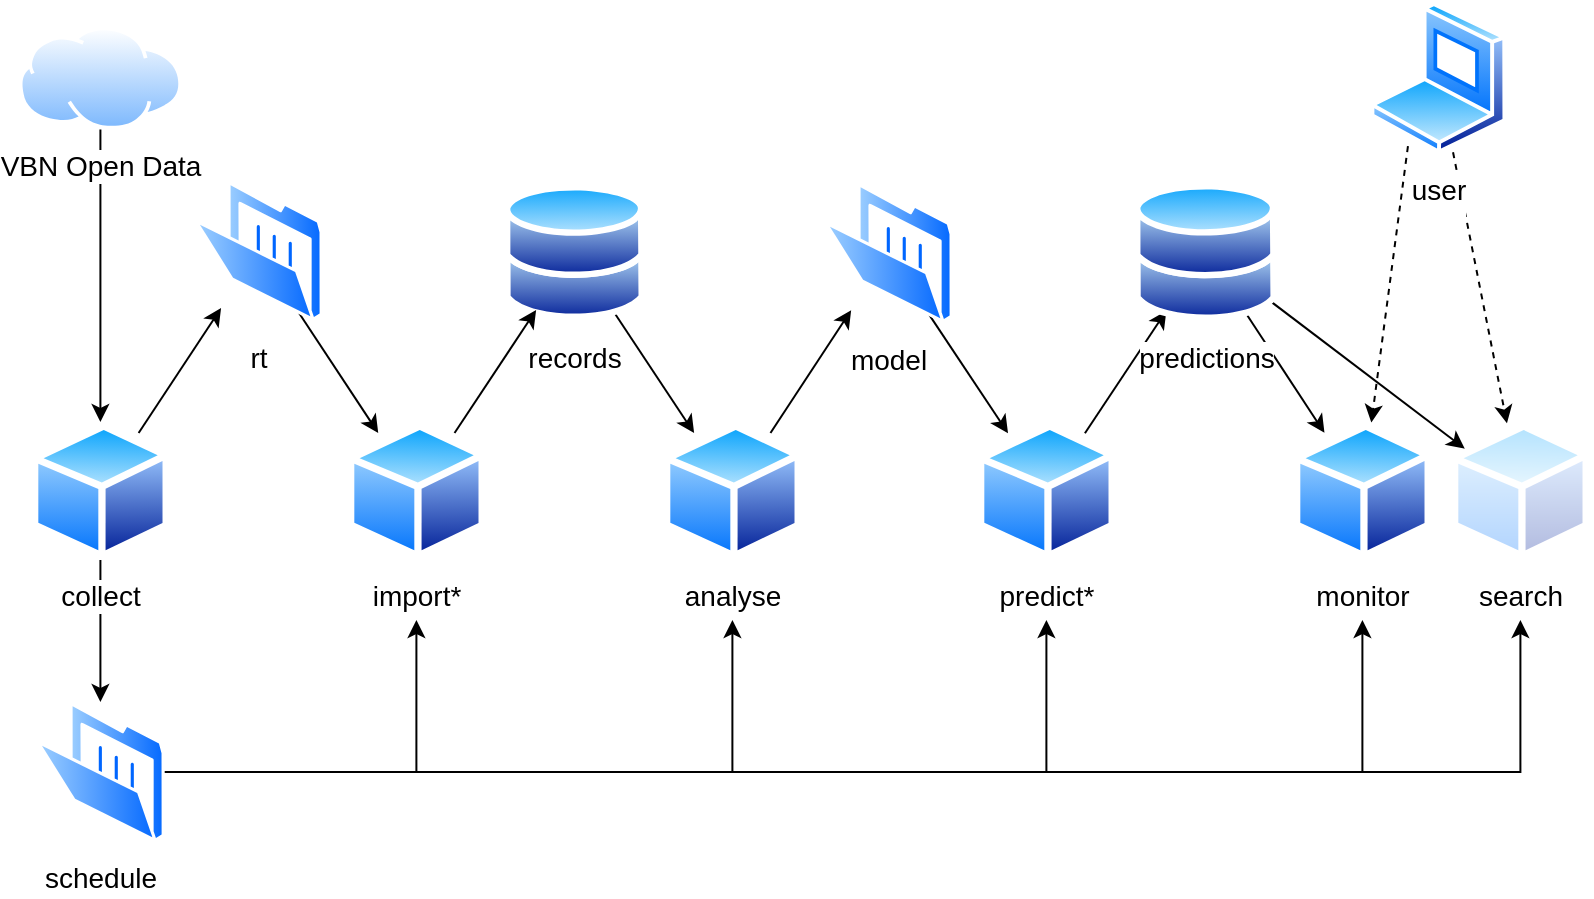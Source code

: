 <mxfile version="13.6.2" type="github">
  <diagram id="gD4YqOCgDvATL1Xq6Jel" name="Page-1">
    <mxGraphModel dx="808" dy="672" grid="1" gridSize="10" guides="1" tooltips="1" connect="1" arrows="1" fold="1" page="1" pageScale="1" pageWidth="827" pageHeight="1169" math="0" shadow="0">
      <root>
        <mxCell id="0" />
        <mxCell id="1" parent="0" />
        <mxCell id="Xw7_9tgWDwV0MpN7s_Og-26" style="edgeStyle=none;rounded=0;orthogonalLoop=1;jettySize=auto;html=1;" edge="1" parent="1" source="Xw7_9tgWDwV0MpN7s_Og-1" target="Xw7_9tgWDwV0MpN7s_Og-8">
          <mxGeometry relative="1" as="geometry" />
        </mxCell>
        <mxCell id="Xw7_9tgWDwV0MpN7s_Og-1" value="&lt;div style=&quot;font-size: 14px;&quot;&gt;records&lt;/div&gt;" style="aspect=fixed;perimeter=ellipsePerimeter;html=1;align=center;shadow=0;dashed=0;spacingTop=3;image;image=img/lib/active_directory/databases.svg;fontSize=14;" vertex="1" parent="1">
          <mxGeometry x="267" y="220.5" width="70.41" height="69" as="geometry" />
        </mxCell>
        <mxCell id="Xw7_9tgWDwV0MpN7s_Og-32" style="edgeStyle=orthogonalEdgeStyle;rounded=0;orthogonalLoop=1;jettySize=auto;html=1;targetPerimeterSpacing=30;" edge="1" parent="1" source="Xw7_9tgWDwV0MpN7s_Og-2" target="Xw7_9tgWDwV0MpN7s_Og-8">
          <mxGeometry relative="1" as="geometry" />
        </mxCell>
        <mxCell id="Xw7_9tgWDwV0MpN7s_Og-33" style="edgeStyle=orthogonalEdgeStyle;rounded=0;orthogonalLoop=1;jettySize=auto;html=1;targetPerimeterSpacing=30;" edge="1" parent="1" source="Xw7_9tgWDwV0MpN7s_Og-2" target="Xw7_9tgWDwV0MpN7s_Og-10">
          <mxGeometry relative="1" as="geometry" />
        </mxCell>
        <mxCell id="Xw7_9tgWDwV0MpN7s_Og-34" style="edgeStyle=orthogonalEdgeStyle;rounded=0;orthogonalLoop=1;jettySize=auto;html=1;targetPerimeterSpacing=30;" edge="1" parent="1" source="Xw7_9tgWDwV0MpN7s_Og-2" target="Xw7_9tgWDwV0MpN7s_Og-11">
          <mxGeometry relative="1" as="geometry" />
        </mxCell>
        <mxCell id="Xw7_9tgWDwV0MpN7s_Og-35" style="edgeStyle=orthogonalEdgeStyle;rounded=0;orthogonalLoop=1;jettySize=auto;html=1;elbow=vertical;targetPerimeterSpacing=30;" edge="1" parent="1" source="Xw7_9tgWDwV0MpN7s_Og-2" target="Xw7_9tgWDwV0MpN7s_Og-12">
          <mxGeometry relative="1" as="geometry" />
        </mxCell>
        <mxCell id="Xw7_9tgWDwV0MpN7s_Og-38" style="edgeStyle=orthogonalEdgeStyle;rounded=0;orthogonalLoop=1;jettySize=auto;html=1;targetPerimeterSpacing=30;fontSize=14;" edge="1" parent="1" source="Xw7_9tgWDwV0MpN7s_Og-2" target="Xw7_9tgWDwV0MpN7s_Og-6">
          <mxGeometry relative="1" as="geometry" />
        </mxCell>
        <mxCell id="Xw7_9tgWDwV0MpN7s_Og-2" value="&lt;div style=&quot;font-size: 14px;&quot;&gt;schedule&lt;/div&gt;" style="aspect=fixed;perimeter=ellipsePerimeter;html=1;align=center;shadow=0;dashed=0;spacingTop=3;image;image=img/lib/active_directory/folder_open.svg;fontSize=14;" vertex="1" parent="1">
          <mxGeometry x="33.01" y="480" width="64.4" height="70" as="geometry" />
        </mxCell>
        <mxCell id="Xw7_9tgWDwV0MpN7s_Og-19" style="edgeStyle=orthogonalEdgeStyle;rounded=0;orthogonalLoop=1;jettySize=auto;html=1;exitX=0.5;exitY=1;exitDx=0;exitDy=0;entryX=0.5;entryY=0;entryDx=0;entryDy=0;" edge="1" parent="1" source="Xw7_9tgWDwV0MpN7s_Og-3" target="Xw7_9tgWDwV0MpN7s_Og-4">
          <mxGeometry relative="1" as="geometry" />
        </mxCell>
        <mxCell id="Xw7_9tgWDwV0MpN7s_Og-3" value="VBN Open Data" style="aspect=fixed;perimeter=ellipsePerimeter;html=1;align=center;shadow=0;dashed=0;spacingTop=3;image;image=img/lib/active_directory/internet_cloud.svg;fontSize=14;" vertex="1" parent="1">
          <mxGeometry x="24.33" y="142.25" width="81.75" height="51.5" as="geometry" />
        </mxCell>
        <mxCell id="Xw7_9tgWDwV0MpN7s_Og-20" style="edgeStyle=orthogonalEdgeStyle;rounded=0;orthogonalLoop=1;jettySize=auto;html=1;exitX=0.5;exitY=1;exitDx=0;exitDy=0;entryX=0.5;entryY=0;entryDx=0;entryDy=0;" edge="1" parent="1" source="Xw7_9tgWDwV0MpN7s_Og-4" target="Xw7_9tgWDwV0MpN7s_Og-2">
          <mxGeometry relative="1" as="geometry" />
        </mxCell>
        <mxCell id="Xw7_9tgWDwV0MpN7s_Og-22" style="rounded=0;orthogonalLoop=1;jettySize=auto;html=1;" edge="1" parent="1" source="Xw7_9tgWDwV0MpN7s_Og-4" target="Xw7_9tgWDwV0MpN7s_Og-16">
          <mxGeometry relative="1" as="geometry" />
        </mxCell>
        <mxCell id="Xw7_9tgWDwV0MpN7s_Og-4" value="collect" style="aspect=fixed;perimeter=ellipsePerimeter;html=1;align=center;shadow=0;dashed=0;spacingTop=3;image;image=img/lib/active_directory/generic_node.svg;fontSize=14;" vertex="1" parent="1">
          <mxGeometry x="30.0" y="340" width="70.41" height="69" as="geometry" />
        </mxCell>
        <mxCell id="Xw7_9tgWDwV0MpN7s_Og-36" style="rounded=0;orthogonalLoop=1;jettySize=auto;html=1;exitX=0.25;exitY=1;exitDx=0;exitDy=0;dashed=1;" edge="1" parent="1" source="Xw7_9tgWDwV0MpN7s_Og-5" target="Xw7_9tgWDwV0MpN7s_Og-11">
          <mxGeometry relative="1" as="geometry" />
        </mxCell>
        <mxCell id="Xw7_9tgWDwV0MpN7s_Og-37" style="edgeStyle=none;rounded=0;orthogonalLoop=1;jettySize=auto;html=1;dashed=1;" edge="1" parent="1" source="Xw7_9tgWDwV0MpN7s_Og-5" target="Xw7_9tgWDwV0MpN7s_Og-12">
          <mxGeometry relative="1" as="geometry" />
        </mxCell>
        <mxCell id="Xw7_9tgWDwV0MpN7s_Og-5" value="&lt;div style=&quot;font-size: 14px;&quot;&gt;user&lt;/div&gt;&lt;div style=&quot;font-size: 14px;&quot;&gt;&lt;br style=&quot;font-size: 14px;&quot;&gt;&lt;/div&gt;" style="aspect=fixed;perimeter=ellipsePerimeter;html=1;align=center;shadow=0;dashed=0;spacingTop=3;image;image=img/lib/active_directory/laptop_client.svg;fontSize=14;" vertex="1" parent="1">
          <mxGeometry x="700" y="129.99" width="68.41" height="76.01" as="geometry" />
        </mxCell>
        <mxCell id="Xw7_9tgWDwV0MpN7s_Og-25" style="edgeStyle=none;rounded=0;orthogonalLoop=1;jettySize=auto;html=1;" edge="1" parent="1" source="Xw7_9tgWDwV0MpN7s_Og-6" target="Xw7_9tgWDwV0MpN7s_Og-1">
          <mxGeometry relative="1" as="geometry" />
        </mxCell>
        <mxCell id="Xw7_9tgWDwV0MpN7s_Og-6" value="import*" style="aspect=fixed;perimeter=ellipsePerimeter;html=1;align=center;shadow=0;dashed=0;spacingTop=3;image;image=img/lib/active_directory/generic_node.svg;fontSize=14;" vertex="1" parent="1">
          <mxGeometry x="188" y="340" width="70.41" height="69" as="geometry" />
        </mxCell>
        <mxCell id="Xw7_9tgWDwV0MpN7s_Og-27" style="edgeStyle=none;rounded=0;orthogonalLoop=1;jettySize=auto;html=1;" edge="1" parent="1" source="Xw7_9tgWDwV0MpN7s_Og-8" target="Xw7_9tgWDwV0MpN7s_Og-18">
          <mxGeometry relative="1" as="geometry" />
        </mxCell>
        <mxCell id="Xw7_9tgWDwV0MpN7s_Og-8" value="analyse" style="aspect=fixed;perimeter=ellipsePerimeter;html=1;align=center;shadow=0;dashed=0;spacingTop=3;image;image=img/lib/active_directory/generic_node.svg;fontSize=14;" vertex="1" parent="1">
          <mxGeometry x="346" y="340" width="70.41" height="69" as="geometry" />
        </mxCell>
        <mxCell id="Xw7_9tgWDwV0MpN7s_Og-29" style="edgeStyle=none;rounded=0;orthogonalLoop=1;jettySize=auto;html=1;" edge="1" parent="1" source="Xw7_9tgWDwV0MpN7s_Og-10" target="Xw7_9tgWDwV0MpN7s_Og-15">
          <mxGeometry relative="1" as="geometry" />
        </mxCell>
        <mxCell id="Xw7_9tgWDwV0MpN7s_Og-10" value="predict*" style="aspect=fixed;perimeter=ellipsePerimeter;html=1;align=center;shadow=0;dashed=0;spacingTop=3;image;image=img/lib/active_directory/generic_node.svg;fontSize=14;" vertex="1" parent="1">
          <mxGeometry x="503" y="340" width="70.41" height="69" as="geometry" />
        </mxCell>
        <mxCell id="Xw7_9tgWDwV0MpN7s_Og-11" value="monitor" style="aspect=fixed;perimeter=ellipsePerimeter;html=1;align=center;shadow=0;dashed=0;spacingTop=3;image;image=img/lib/active_directory/generic_node.svg;fontSize=14;" vertex="1" parent="1">
          <mxGeometry x="661" y="340" width="70.41" height="69" as="geometry" />
        </mxCell>
        <mxCell id="Xw7_9tgWDwV0MpN7s_Og-12" value="&lt;div style=&quot;font-size: 14px;&quot;&gt;search&lt;/div&gt;" style="aspect=fixed;perimeter=ellipsePerimeter;html=1;align=center;shadow=0;dashed=0;spacingTop=3;image;image=img/lib/active_directory/generic_node.svg;opacity=30;fontSize=14;" vertex="1" parent="1">
          <mxGeometry x="740" y="340" width="70.41" height="69" as="geometry" />
        </mxCell>
        <mxCell id="Xw7_9tgWDwV0MpN7s_Og-30" style="edgeStyle=none;rounded=0;orthogonalLoop=1;jettySize=auto;html=1;" edge="1" parent="1" source="Xw7_9tgWDwV0MpN7s_Og-15" target="Xw7_9tgWDwV0MpN7s_Og-11">
          <mxGeometry relative="1" as="geometry" />
        </mxCell>
        <mxCell id="Xw7_9tgWDwV0MpN7s_Og-31" style="edgeStyle=none;rounded=0;orthogonalLoop=1;jettySize=auto;html=1;" edge="1" parent="1" source="Xw7_9tgWDwV0MpN7s_Og-15" target="Xw7_9tgWDwV0MpN7s_Og-12">
          <mxGeometry relative="1" as="geometry" />
        </mxCell>
        <mxCell id="Xw7_9tgWDwV0MpN7s_Og-15" value="&lt;div style=&quot;font-size: 14px;&quot;&gt;predictions&lt;/div&gt;" style="aspect=fixed;perimeter=ellipsePerimeter;html=1;align=center;shadow=0;dashed=0;spacingTop=3;image;image=img/lib/active_directory/databases.svg;fontSize=14;" vertex="1" parent="1">
          <mxGeometry x="582" y="220" width="71.43" height="70" as="geometry" />
        </mxCell>
        <mxCell id="Xw7_9tgWDwV0MpN7s_Og-24" style="edgeStyle=none;rounded=0;orthogonalLoop=1;jettySize=auto;html=1;" edge="1" parent="1" source="Xw7_9tgWDwV0MpN7s_Og-16" target="Xw7_9tgWDwV0MpN7s_Og-6">
          <mxGeometry relative="1" as="geometry" />
        </mxCell>
        <mxCell id="Xw7_9tgWDwV0MpN7s_Og-16" value="rt" style="aspect=fixed;perimeter=ellipsePerimeter;html=1;align=center;shadow=0;dashed=0;spacingTop=3;image;image=img/lib/active_directory/folder_open.svg;fontSize=14;" vertex="1" parent="1">
          <mxGeometry x="112" y="219.5" width="64.4" height="70" as="geometry" />
        </mxCell>
        <mxCell id="Xw7_9tgWDwV0MpN7s_Og-28" style="edgeStyle=none;rounded=0;orthogonalLoop=1;jettySize=auto;html=1;" edge="1" parent="1" source="Xw7_9tgWDwV0MpN7s_Og-18" target="Xw7_9tgWDwV0MpN7s_Og-10">
          <mxGeometry relative="1" as="geometry" />
        </mxCell>
        <mxCell id="Xw7_9tgWDwV0MpN7s_Og-18" value="&lt;div style=&quot;font-size: 14px;&quot;&gt;model&lt;/div&gt;" style="aspect=fixed;perimeter=ellipsePerimeter;html=1;align=center;shadow=0;dashed=0;spacingTop=3;image;image=img/lib/active_directory/folder_open.svg;fontSize=14;" vertex="1" parent="1">
          <mxGeometry x="427" y="220.5" width="64.4" height="70" as="geometry" />
        </mxCell>
      </root>
    </mxGraphModel>
  </diagram>
</mxfile>
